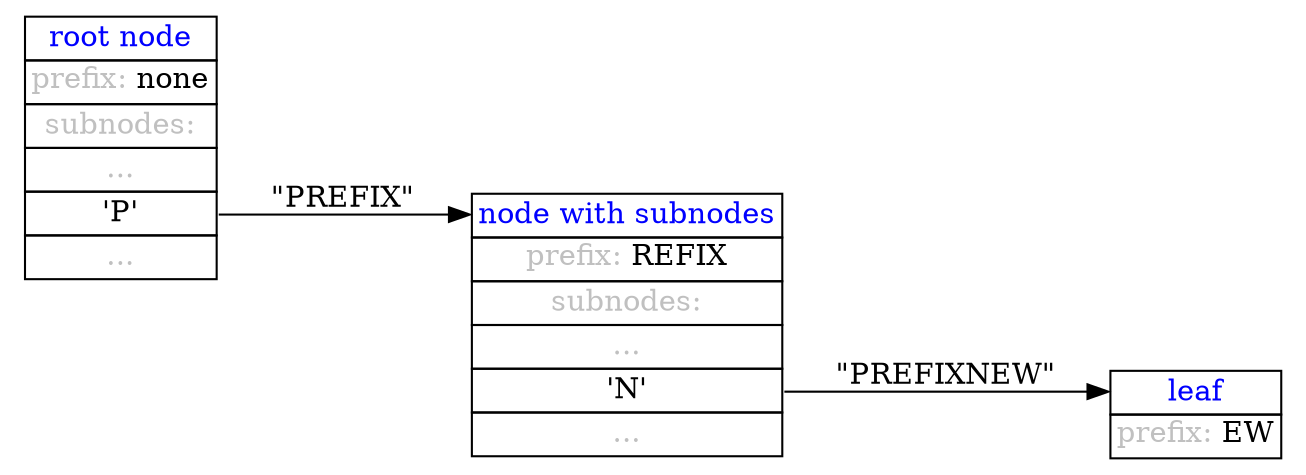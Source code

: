 digraph G
{
	rankdir = LR;
	node1 [
		shape = none
		label = <<table border="0" cellspacing="0">
			<tr><td port="port1" border="1"><font color="blue">root node</font></td></tr>
			<tr><td port="port2" border="1"><font color="gray">prefix:</font> none</td></tr>
			<tr><td port="port3" border="1"><font color="gray">subnodes:</font></td></tr>
			<tr><td port="port4" border="1"><font color="gray">...</font></td></tr>
			<tr><td port="port5" border="1">'P'</td></tr>
			<tr><td port="port6" border="1"><font color="gray">...</font></td></tr>
		</table>>
	]
	node2 [
		shape = none
		label = <<table border="0" cellspacing="0">
			<tr><td port="port1" border="1"><font color="blue">node with subnodes</font></td></tr>
			<tr><td port="port2" border="1"><font color="gray">prefix:</font> REFIX</td></tr>
			<tr><td port="port3" border="1"><font color="gray">subnodes:</font></td></tr>
			<tr><td port="port4" border="1"><font color="gray">...</font></td></tr>
			<tr><td port="port5" border="1">'N'</td></tr>
			<tr><td port="port6" border="1"><font color="gray">...</font></td></tr>
		</table>>
	]
	node3 [
		shape = none
		label = <<table border="0" cellspacing="0">
			<tr><td port="port1" border="1"><font color="blue">leaf</font></td></tr>
			<tr><td port="port2" border="1"><font color="gray">prefix:</font> EW</td></tr>
		</table>>
	]

	node1:port5 -> node2:port1 [label="\"PREFIX\""]
	node2:port5 -> node3:port1 [label="\"PREFIXNEW\""]
}

